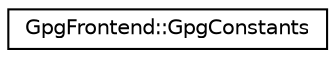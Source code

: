 digraph "Graphical Class Hierarchy"
{
 // INTERACTIVE_SVG=YES
 // LATEX_PDF_SIZE
  edge [fontname="Helvetica",fontsize="10",labelfontname="Helvetica",labelfontsize="10"];
  node [fontname="Helvetica",fontsize="10",shape=record];
  rankdir="LR";
  Node0 [label="GpgFrontend::GpgConstants",height=0.2,width=0.4,color="black", fillcolor="white", style="filled",URL="$classGpgFrontend_1_1GpgConstants.html",tooltip=" "];
}
